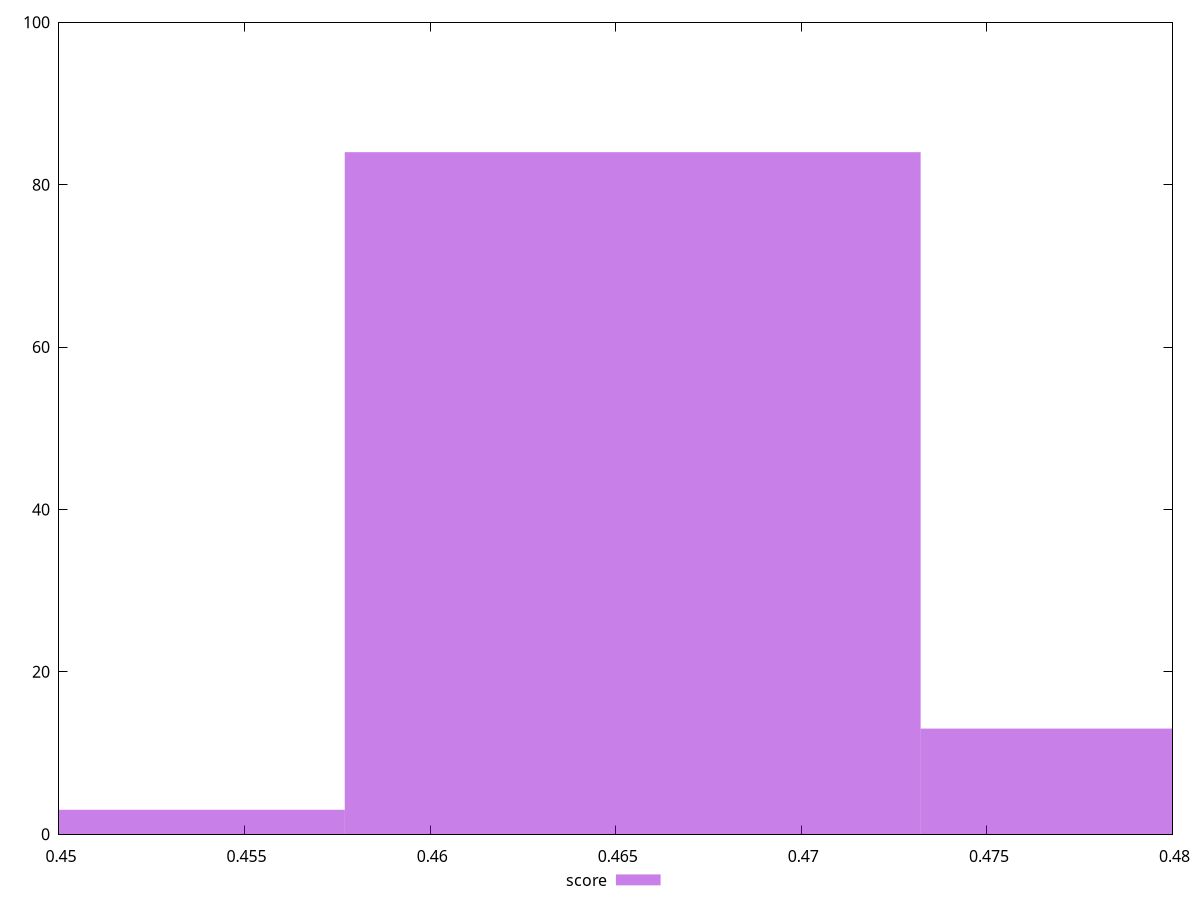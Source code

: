 reset

$score <<EOF
0.4654562189888952 84
0.4809714262885251 13
0.4499410116892654 3
EOF

set key outside below
set boxwidth 0.015515207299629841
set xrange [0.45:0.48]
set yrange [0:100]
set trange [0:100]
set style fill transparent solid 0.5 noborder
set terminal svg size 640, 490 enhanced background rgb 'white'
set output "report_00013_2021-02-09T12-04-24.940Z/unused-javascript/samples/pages+cached+noadtech+nomedia+nocss/score/histogram.svg"

plot $score title "score" with boxes

reset
